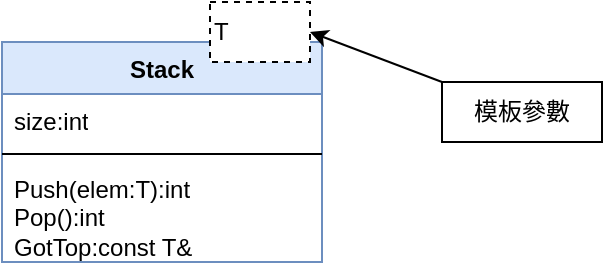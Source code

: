 <mxfile version="22.0.3" type="device">
  <diagram id="C5RBs43oDa-KdzZeNtuy" name="Page-1">
    <mxGraphModel dx="1036" dy="606" grid="1" gridSize="10" guides="1" tooltips="1" connect="1" arrows="1" fold="1" page="1" pageScale="1" pageWidth="827" pageHeight="1169" math="0" shadow="0">
      <root>
        <mxCell id="WIyWlLk6GJQsqaUBKTNV-0" />
        <mxCell id="WIyWlLk6GJQsqaUBKTNV-1" parent="WIyWlLk6GJQsqaUBKTNV-0" />
        <mxCell id="QdLIedKiF2Z4h_buhTNF-67" value="Stack" style="swimlane;fontStyle=1;align=center;verticalAlign=top;childLayout=stackLayout;horizontal=1;startSize=26;horizontalStack=0;resizeParent=1;resizeParentMax=0;resizeLast=0;collapsible=1;marginBottom=0;whiteSpace=wrap;html=1;labelBackgroundColor=none;fillColor=#dae8fc;strokeColor=#6c8ebf;" vertex="1" parent="WIyWlLk6GJQsqaUBKTNV-1">
          <mxGeometry x="260" y="60" width="160" height="110" as="geometry" />
        </mxCell>
        <mxCell id="QdLIedKiF2Z4h_buhTNF-68" value="size:int" style="text;strokeColor=none;fillColor=none;align=left;verticalAlign=top;spacingLeft=4;spacingRight=4;overflow=hidden;rotatable=0;points=[[0,0.5],[1,0.5]];portConstraint=eastwest;whiteSpace=wrap;html=1;labelBackgroundColor=none;" vertex="1" parent="QdLIedKiF2Z4h_buhTNF-67">
          <mxGeometry y="26" width="160" height="26" as="geometry" />
        </mxCell>
        <mxCell id="QdLIedKiF2Z4h_buhTNF-69" value="" style="line;strokeWidth=1;fillColor=none;align=left;verticalAlign=middle;spacingTop=-1;spacingLeft=3;spacingRight=3;rotatable=0;labelPosition=right;points=[];portConstraint=eastwest;labelBackgroundColor=none;" vertex="1" parent="QdLIedKiF2Z4h_buhTNF-67">
          <mxGeometry y="52" width="160" height="8" as="geometry" />
        </mxCell>
        <mxCell id="QdLIedKiF2Z4h_buhTNF-70" value="Push(elem:T):int&lt;br&gt;Pop():int&lt;br&gt;GotTop:const T&amp;amp;" style="text;strokeColor=none;fillColor=none;align=left;verticalAlign=top;spacingLeft=4;spacingRight=4;overflow=hidden;rotatable=0;points=[[0,0.5],[1,0.5]];portConstraint=eastwest;whiteSpace=wrap;html=1;labelBackgroundColor=none;" vertex="1" parent="QdLIedKiF2Z4h_buhTNF-67">
          <mxGeometry y="60" width="160" height="50" as="geometry" />
        </mxCell>
        <mxCell id="QdLIedKiF2Z4h_buhTNF-71" value="模板參數" style="rounded=0;whiteSpace=wrap;html=1;labelBackgroundColor=none;" vertex="1" parent="WIyWlLk6GJQsqaUBKTNV-1">
          <mxGeometry x="480" y="80" width="80" height="30" as="geometry" />
        </mxCell>
        <mxCell id="QdLIedKiF2Z4h_buhTNF-75" value="T" style="rounded=0;whiteSpace=wrap;html=1;dashed=1;align=left;" vertex="1" parent="WIyWlLk6GJQsqaUBKTNV-1">
          <mxGeometry x="364" y="40" width="50" height="30" as="geometry" />
        </mxCell>
        <mxCell id="QdLIedKiF2Z4h_buhTNF-78" value="" style="endArrow=classic;html=1;rounded=0;entryX=1;entryY=0.5;entryDx=0;entryDy=0;" edge="1" parent="WIyWlLk6GJQsqaUBKTNV-1" target="QdLIedKiF2Z4h_buhTNF-75">
          <mxGeometry width="50" height="50" relative="1" as="geometry">
            <mxPoint x="480" y="80" as="sourcePoint" />
            <mxPoint x="540" y="20" as="targetPoint" />
          </mxGeometry>
        </mxCell>
      </root>
    </mxGraphModel>
  </diagram>
</mxfile>
